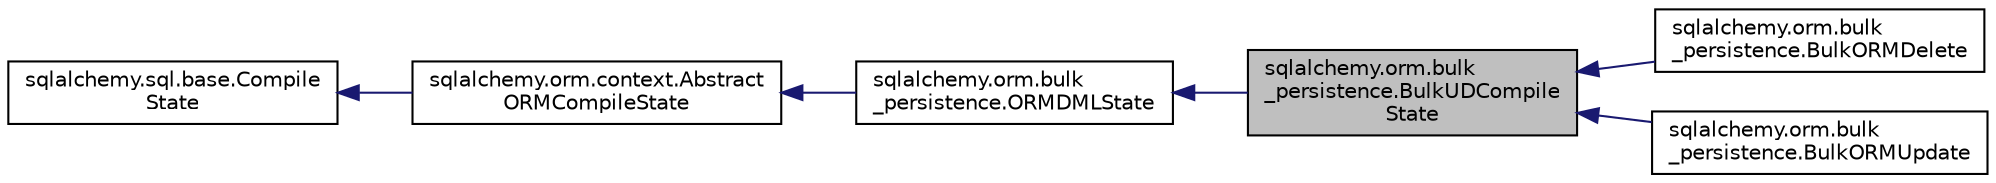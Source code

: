 digraph "sqlalchemy.orm.bulk_persistence.BulkUDCompileState"
{
 // LATEX_PDF_SIZE
  edge [fontname="Helvetica",fontsize="10",labelfontname="Helvetica",labelfontsize="10"];
  node [fontname="Helvetica",fontsize="10",shape=record];
  rankdir="LR";
  Node1 [label="sqlalchemy.orm.bulk\l_persistence.BulkUDCompile\lState",height=0.2,width=0.4,color="black", fillcolor="grey75", style="filled", fontcolor="black",tooltip=" "];
  Node2 -> Node1 [dir="back",color="midnightblue",fontsize="10",style="solid",fontname="Helvetica"];
  Node2 [label="sqlalchemy.orm.bulk\l_persistence.ORMDMLState",height=0.2,width=0.4,color="black", fillcolor="white", style="filled",URL="$classsqlalchemy_1_1orm_1_1bulk__persistence_1_1ORMDMLState.html",tooltip=" "];
  Node3 -> Node2 [dir="back",color="midnightblue",fontsize="10",style="solid",fontname="Helvetica"];
  Node3 [label="sqlalchemy.orm.context.Abstract\lORMCompileState",height=0.2,width=0.4,color="black", fillcolor="white", style="filled",URL="$classsqlalchemy_1_1orm_1_1context_1_1AbstractORMCompileState.html",tooltip=" "];
  Node4 -> Node3 [dir="back",color="midnightblue",fontsize="10",style="solid",fontname="Helvetica"];
  Node4 [label="sqlalchemy.sql.base.Compile\lState",height=0.2,width=0.4,color="black", fillcolor="white", style="filled",URL="$classsqlalchemy_1_1sql_1_1base_1_1CompileState.html",tooltip=" "];
  Node1 -> Node5 [dir="back",color="midnightblue",fontsize="10",style="solid",fontname="Helvetica"];
  Node5 [label="sqlalchemy.orm.bulk\l_persistence.BulkORMDelete",height=0.2,width=0.4,color="black", fillcolor="white", style="filled",URL="$classsqlalchemy_1_1orm_1_1bulk__persistence_1_1BulkORMDelete.html",tooltip=" "];
  Node1 -> Node6 [dir="back",color="midnightblue",fontsize="10",style="solid",fontname="Helvetica"];
  Node6 [label="sqlalchemy.orm.bulk\l_persistence.BulkORMUpdate",height=0.2,width=0.4,color="black", fillcolor="white", style="filled",URL="$classsqlalchemy_1_1orm_1_1bulk__persistence_1_1BulkORMUpdate.html",tooltip=" "];
}
